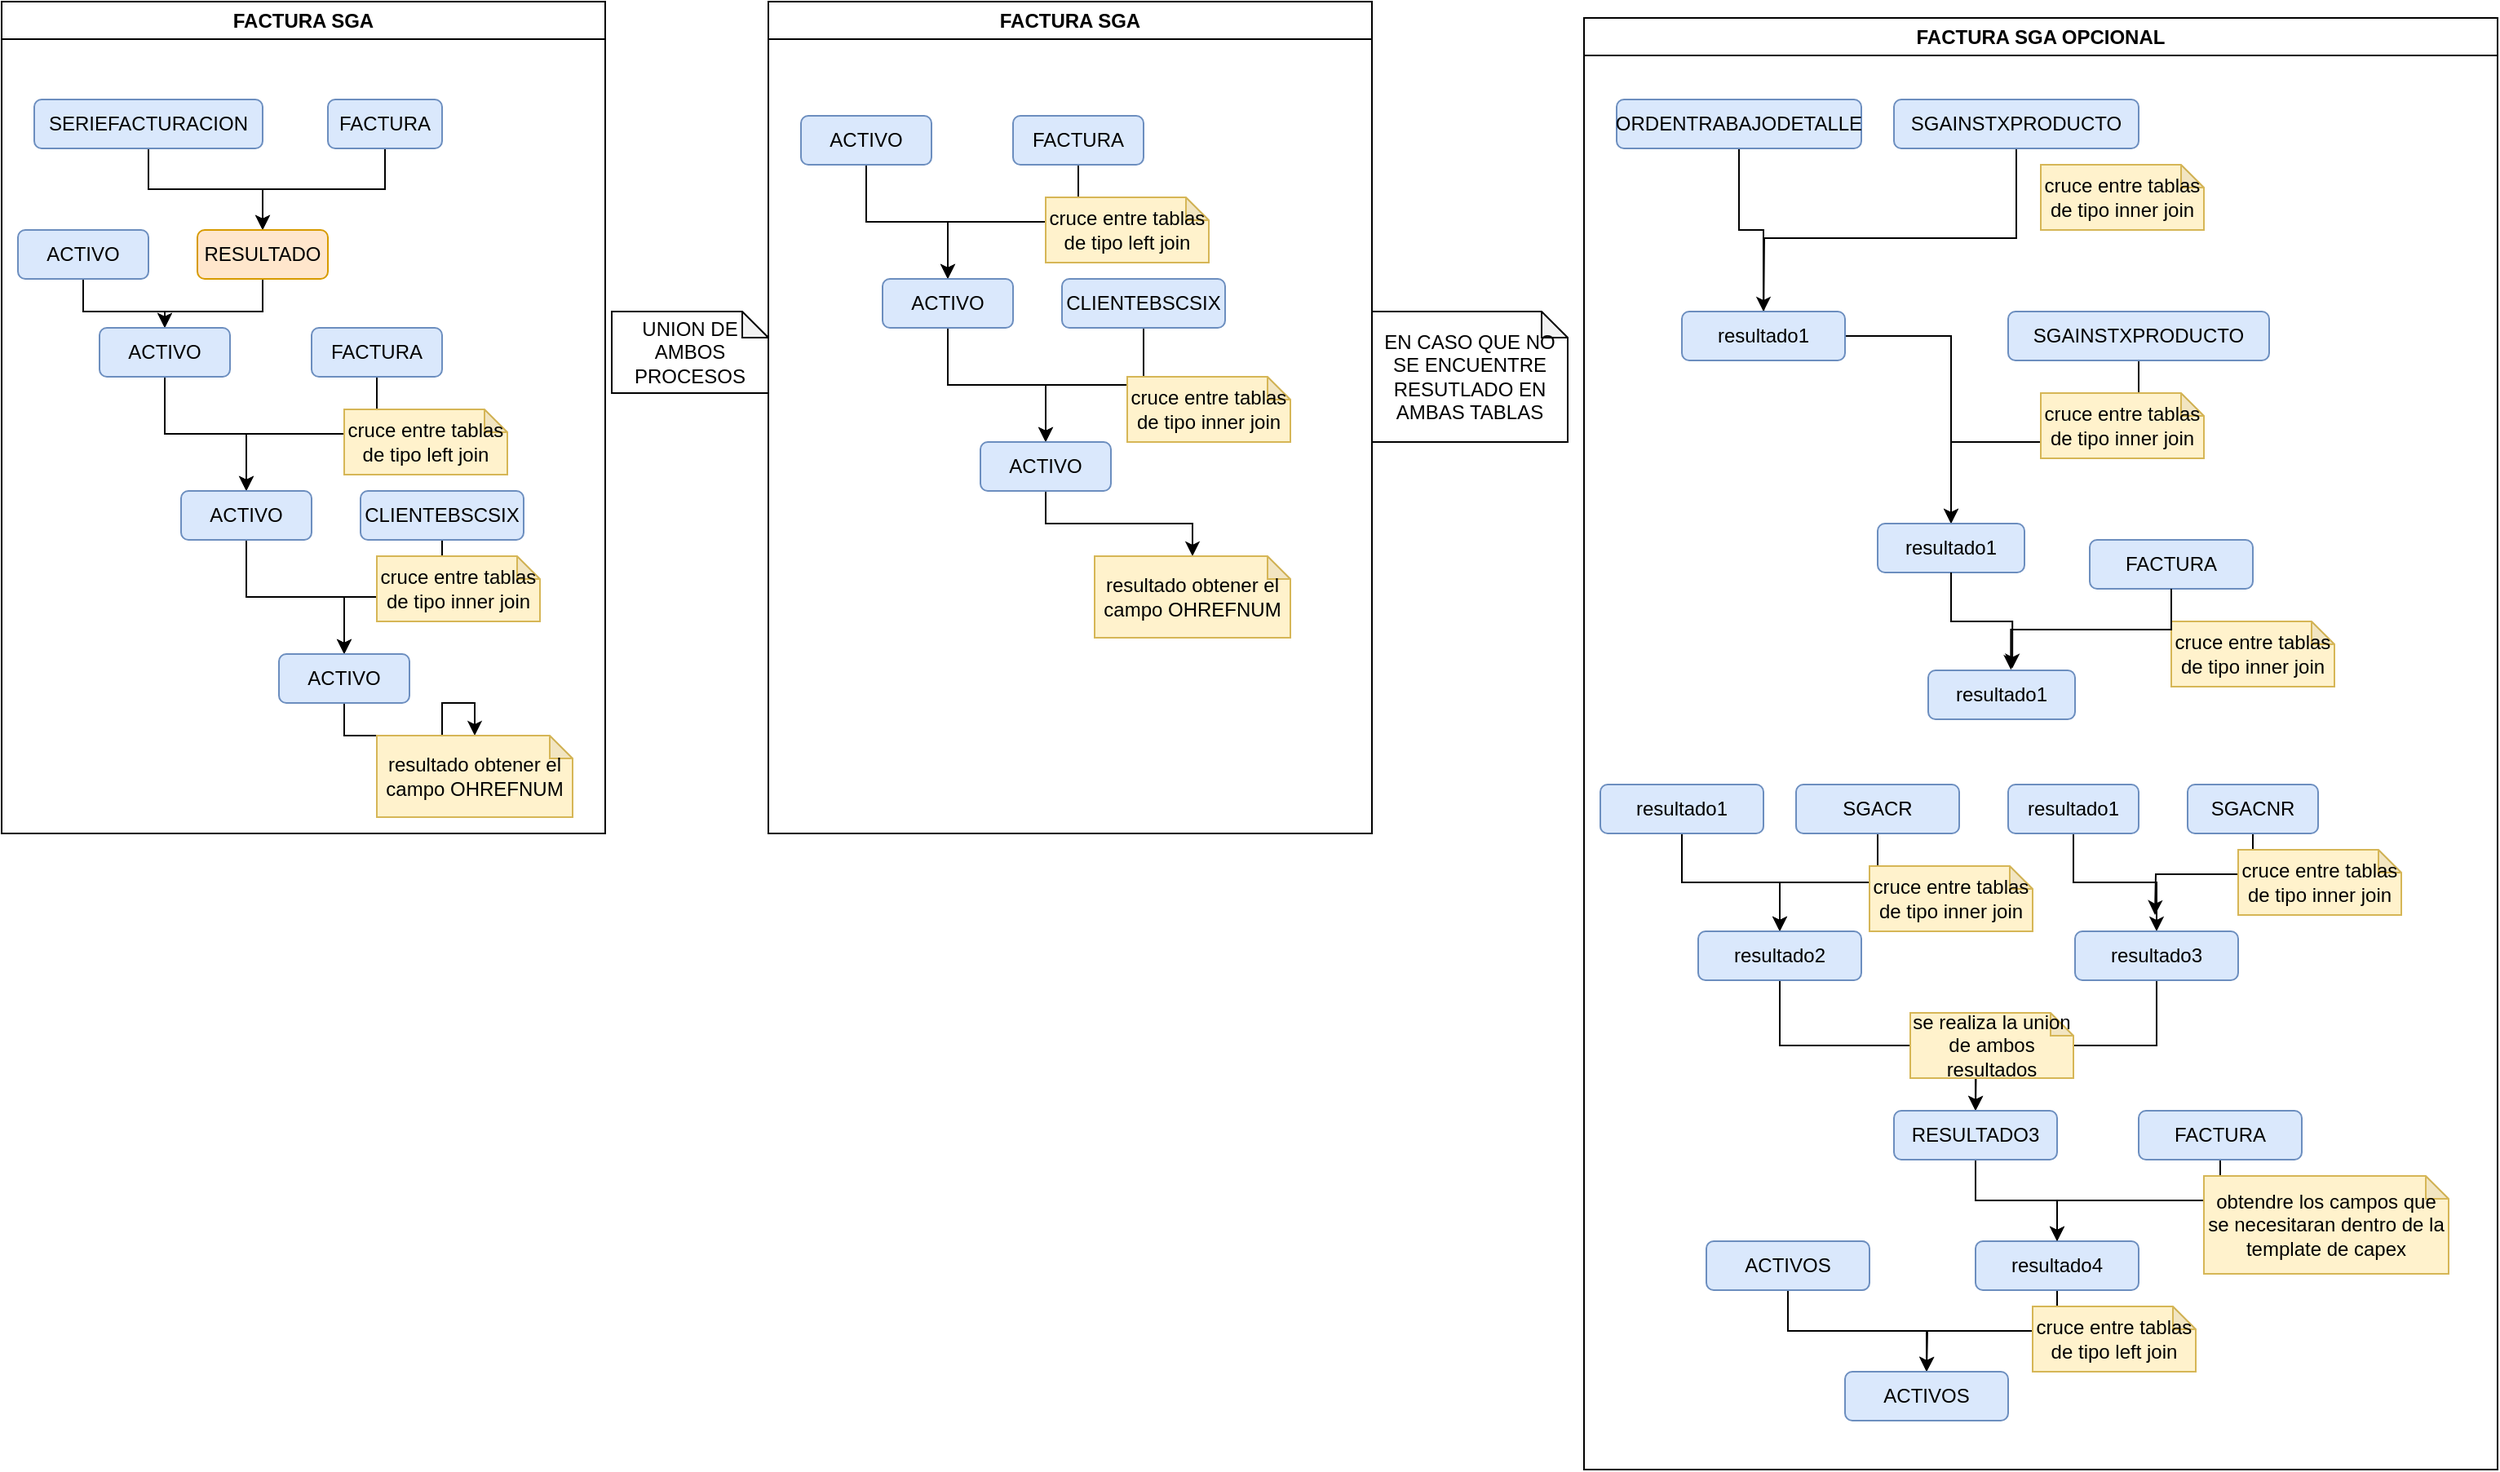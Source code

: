 <mxfile version="23.1.1" type="github">
  <diagram name="Página-1" id="SbahB-Qi3hLQ9L4SPKrd">
    <mxGraphModel dx="1290" dy="530" grid="1" gridSize="10" guides="1" tooltips="1" connect="1" arrows="1" fold="1" page="1" pageScale="1" pageWidth="827" pageHeight="1169" math="0" shadow="0">
      <root>
        <mxCell id="0" />
        <mxCell id="1" parent="0" />
        <mxCell id="XPGF8S2m1e5gA7_soKsU-2" value="FACTURA SGA" style="swimlane;whiteSpace=wrap;html=1;" vertex="1" parent="1">
          <mxGeometry x="40" y="30" width="370" height="510" as="geometry" />
        </mxCell>
        <mxCell id="XPGF8S2m1e5gA7_soKsU-9" style="edgeStyle=orthogonalEdgeStyle;rounded=0;orthogonalLoop=1;jettySize=auto;html=1;entryX=0.5;entryY=0;entryDx=0;entryDy=0;" edge="1" parent="XPGF8S2m1e5gA7_soKsU-2" source="XPGF8S2m1e5gA7_soKsU-4" target="XPGF8S2m1e5gA7_soKsU-7">
          <mxGeometry relative="1" as="geometry" />
        </mxCell>
        <mxCell id="XPGF8S2m1e5gA7_soKsU-4" value="&lt;p style=&quot;language:es-PE;margin-top:0pt;margin-bottom:0pt;margin-left:0in;&lt;br/&gt;text-indent:0in;text-align:left&quot;&gt;SERIEFACTURACION&lt;/p&gt;" style="rounded=1;whiteSpace=wrap;html=1;fillColor=#dae8fc;strokeColor=#6c8ebf;" vertex="1" parent="XPGF8S2m1e5gA7_soKsU-2">
          <mxGeometry x="20" y="60" width="140" height="30" as="geometry" />
        </mxCell>
        <mxCell id="XPGF8S2m1e5gA7_soKsU-8" style="edgeStyle=orthogonalEdgeStyle;rounded=0;orthogonalLoop=1;jettySize=auto;html=1;" edge="1" parent="XPGF8S2m1e5gA7_soKsU-2" source="XPGF8S2m1e5gA7_soKsU-5" target="XPGF8S2m1e5gA7_soKsU-7">
          <mxGeometry relative="1" as="geometry" />
        </mxCell>
        <mxCell id="XPGF8S2m1e5gA7_soKsU-5" value="&lt;p style=&quot;language:es-PE;margin-top:0pt;margin-bottom:0pt;margin-left:0in;&lt;br/&gt;text-indent:0in;text-align:left&quot;&gt;FACTURA&lt;/p&gt;" style="rounded=1;whiteSpace=wrap;html=1;fillColor=#dae8fc;strokeColor=#6c8ebf;" vertex="1" parent="XPGF8S2m1e5gA7_soKsU-2">
          <mxGeometry x="200" y="60" width="70" height="30" as="geometry" />
        </mxCell>
        <mxCell id="XPGF8S2m1e5gA7_soKsU-15" style="edgeStyle=orthogonalEdgeStyle;rounded=0;orthogonalLoop=1;jettySize=auto;html=1;" edge="1" parent="XPGF8S2m1e5gA7_soKsU-2" source="XPGF8S2m1e5gA7_soKsU-7" target="XPGF8S2m1e5gA7_soKsU-13">
          <mxGeometry relative="1" as="geometry" />
        </mxCell>
        <mxCell id="XPGF8S2m1e5gA7_soKsU-7" value="RESULTADO" style="rounded=1;whiteSpace=wrap;html=1;fillColor=#ffe6cc;strokeColor=#d79b00;" vertex="1" parent="XPGF8S2m1e5gA7_soKsU-2">
          <mxGeometry x="120" y="140" width="80" height="30" as="geometry" />
        </mxCell>
        <mxCell id="XPGF8S2m1e5gA7_soKsU-14" style="edgeStyle=orthogonalEdgeStyle;rounded=0;orthogonalLoop=1;jettySize=auto;html=1;entryX=0.5;entryY=0;entryDx=0;entryDy=0;" edge="1" parent="XPGF8S2m1e5gA7_soKsU-2" source="XPGF8S2m1e5gA7_soKsU-10" target="XPGF8S2m1e5gA7_soKsU-13">
          <mxGeometry relative="1" as="geometry" />
        </mxCell>
        <mxCell id="XPGF8S2m1e5gA7_soKsU-10" value="ACTIVO" style="rounded=1;whiteSpace=wrap;html=1;fillColor=#dae8fc;strokeColor=#6c8ebf;" vertex="1" parent="XPGF8S2m1e5gA7_soKsU-2">
          <mxGeometry x="10" y="140" width="80" height="30" as="geometry" />
        </mxCell>
        <mxCell id="XPGF8S2m1e5gA7_soKsU-18" style="edgeStyle=orthogonalEdgeStyle;rounded=0;orthogonalLoop=1;jettySize=auto;html=1;entryX=0.5;entryY=0;entryDx=0;entryDy=0;" edge="1" parent="XPGF8S2m1e5gA7_soKsU-2" source="XPGF8S2m1e5gA7_soKsU-11" target="XPGF8S2m1e5gA7_soKsU-16">
          <mxGeometry relative="1" as="geometry" />
        </mxCell>
        <mxCell id="XPGF8S2m1e5gA7_soKsU-11" value="FACTURA" style="rounded=1;whiteSpace=wrap;html=1;fillColor=#dae8fc;strokeColor=#6c8ebf;" vertex="1" parent="XPGF8S2m1e5gA7_soKsU-2">
          <mxGeometry x="190" y="200" width="80" height="30" as="geometry" />
        </mxCell>
        <mxCell id="XPGF8S2m1e5gA7_soKsU-17" style="edgeStyle=orthogonalEdgeStyle;rounded=0;orthogonalLoop=1;jettySize=auto;html=1;entryX=0.5;entryY=0;entryDx=0;entryDy=0;" edge="1" parent="XPGF8S2m1e5gA7_soKsU-2" source="XPGF8S2m1e5gA7_soKsU-13" target="XPGF8S2m1e5gA7_soKsU-16">
          <mxGeometry relative="1" as="geometry" />
        </mxCell>
        <mxCell id="XPGF8S2m1e5gA7_soKsU-13" value="ACTIVO" style="rounded=1;whiteSpace=wrap;html=1;fillColor=#dae8fc;strokeColor=#6c8ebf;" vertex="1" parent="XPGF8S2m1e5gA7_soKsU-2">
          <mxGeometry x="60" y="200" width="80" height="30" as="geometry" />
        </mxCell>
        <mxCell id="XPGF8S2m1e5gA7_soKsU-23" style="edgeStyle=orthogonalEdgeStyle;rounded=0;orthogonalLoop=1;jettySize=auto;html=1;entryX=0.5;entryY=0;entryDx=0;entryDy=0;" edge="1" parent="XPGF8S2m1e5gA7_soKsU-2" source="XPGF8S2m1e5gA7_soKsU-16" target="XPGF8S2m1e5gA7_soKsU-22">
          <mxGeometry relative="1" as="geometry" />
        </mxCell>
        <mxCell id="XPGF8S2m1e5gA7_soKsU-16" value="ACTIVO" style="rounded=1;whiteSpace=wrap;html=1;fillColor=#dae8fc;strokeColor=#6c8ebf;" vertex="1" parent="XPGF8S2m1e5gA7_soKsU-2">
          <mxGeometry x="110" y="300" width="80" height="30" as="geometry" />
        </mxCell>
        <mxCell id="XPGF8S2m1e5gA7_soKsU-24" style="edgeStyle=orthogonalEdgeStyle;rounded=0;orthogonalLoop=1;jettySize=auto;html=1;entryX=0.5;entryY=0;entryDx=0;entryDy=0;" edge="1" parent="XPGF8S2m1e5gA7_soKsU-2" source="XPGF8S2m1e5gA7_soKsU-19" target="XPGF8S2m1e5gA7_soKsU-22">
          <mxGeometry relative="1" as="geometry" />
        </mxCell>
        <mxCell id="XPGF8S2m1e5gA7_soKsU-19" value="CLIENTEBSCSIX" style="rounded=1;whiteSpace=wrap;html=1;fillColor=#dae8fc;strokeColor=#6c8ebf;" vertex="1" parent="XPGF8S2m1e5gA7_soKsU-2">
          <mxGeometry x="220" y="300" width="100" height="30" as="geometry" />
        </mxCell>
        <mxCell id="XPGF8S2m1e5gA7_soKsU-27" style="edgeStyle=orthogonalEdgeStyle;rounded=0;orthogonalLoop=1;jettySize=auto;html=1;" edge="1" parent="XPGF8S2m1e5gA7_soKsU-2" source="XPGF8S2m1e5gA7_soKsU-22" target="XPGF8S2m1e5gA7_soKsU-26">
          <mxGeometry relative="1" as="geometry" />
        </mxCell>
        <mxCell id="XPGF8S2m1e5gA7_soKsU-22" value="ACTIVO" style="rounded=1;whiteSpace=wrap;html=1;fillColor=#dae8fc;strokeColor=#6c8ebf;" vertex="1" parent="XPGF8S2m1e5gA7_soKsU-2">
          <mxGeometry x="170" y="400" width="80" height="30" as="geometry" />
        </mxCell>
        <mxCell id="XPGF8S2m1e5gA7_soKsU-26" value="resultado obtener el campo&amp;nbsp;OHREFNUM" style="shape=note;whiteSpace=wrap;html=1;backgroundOutline=1;darkOpacity=0.05;size=14;fillColor=#fff2cc;strokeColor=#d6b656;" vertex="1" parent="XPGF8S2m1e5gA7_soKsU-2">
          <mxGeometry x="230" y="450" width="120" height="50" as="geometry" />
        </mxCell>
        <mxCell id="XPGF8S2m1e5gA7_soKsU-56" value="cruce entre tablas de tipo left join" style="shape=note;whiteSpace=wrap;html=1;backgroundOutline=1;darkOpacity=0.05;size=14;fillColor=#fff2cc;strokeColor=#d6b656;" vertex="1" parent="XPGF8S2m1e5gA7_soKsU-2">
          <mxGeometry x="210" y="250" width="100" height="40" as="geometry" />
        </mxCell>
        <mxCell id="XPGF8S2m1e5gA7_soKsU-57" value="cruce entre tablas de tipo inner join" style="shape=note;whiteSpace=wrap;html=1;backgroundOutline=1;darkOpacity=0.05;size=14;fillColor=#fff2cc;strokeColor=#d6b656;" vertex="1" parent="XPGF8S2m1e5gA7_soKsU-2">
          <mxGeometry x="230" y="340" width="100" height="40" as="geometry" />
        </mxCell>
        <mxCell id="XPGF8S2m1e5gA7_soKsU-29" value="FACTURA SGA" style="swimlane;whiteSpace=wrap;html=1;" vertex="1" parent="1">
          <mxGeometry x="510" y="30" width="370" height="510" as="geometry" />
        </mxCell>
        <mxCell id="XPGF8S2m1e5gA7_soKsU-38" style="edgeStyle=orthogonalEdgeStyle;rounded=0;orthogonalLoop=1;jettySize=auto;html=1;entryX=0.5;entryY=0;entryDx=0;entryDy=0;" edge="1" parent="XPGF8S2m1e5gA7_soKsU-29" source="XPGF8S2m1e5gA7_soKsU-39" target="XPGF8S2m1e5gA7_soKsU-43">
          <mxGeometry relative="1" as="geometry" />
        </mxCell>
        <mxCell id="XPGF8S2m1e5gA7_soKsU-39" value="FACTURA" style="rounded=1;whiteSpace=wrap;html=1;fillColor=#dae8fc;strokeColor=#6c8ebf;" vertex="1" parent="XPGF8S2m1e5gA7_soKsU-29">
          <mxGeometry x="150" y="70" width="80" height="30" as="geometry" />
        </mxCell>
        <mxCell id="XPGF8S2m1e5gA7_soKsU-40" style="edgeStyle=orthogonalEdgeStyle;rounded=0;orthogonalLoop=1;jettySize=auto;html=1;entryX=0.5;entryY=0;entryDx=0;entryDy=0;" edge="1" parent="XPGF8S2m1e5gA7_soKsU-29" source="XPGF8S2m1e5gA7_soKsU-41" target="XPGF8S2m1e5gA7_soKsU-43">
          <mxGeometry relative="1" as="geometry" />
        </mxCell>
        <mxCell id="XPGF8S2m1e5gA7_soKsU-41" value="ACTIVO" style="rounded=1;whiteSpace=wrap;html=1;fillColor=#dae8fc;strokeColor=#6c8ebf;" vertex="1" parent="XPGF8S2m1e5gA7_soKsU-29">
          <mxGeometry x="20" y="70" width="80" height="30" as="geometry" />
        </mxCell>
        <mxCell id="XPGF8S2m1e5gA7_soKsU-42" style="edgeStyle=orthogonalEdgeStyle;rounded=0;orthogonalLoop=1;jettySize=auto;html=1;entryX=0.5;entryY=0;entryDx=0;entryDy=0;" edge="1" parent="XPGF8S2m1e5gA7_soKsU-29" source="XPGF8S2m1e5gA7_soKsU-43" target="XPGF8S2m1e5gA7_soKsU-48">
          <mxGeometry relative="1" as="geometry" />
        </mxCell>
        <mxCell id="XPGF8S2m1e5gA7_soKsU-43" value="ACTIVO" style="rounded=1;whiteSpace=wrap;html=1;fillColor=#dae8fc;strokeColor=#6c8ebf;" vertex="1" parent="XPGF8S2m1e5gA7_soKsU-29">
          <mxGeometry x="70" y="170" width="80" height="30" as="geometry" />
        </mxCell>
        <mxCell id="XPGF8S2m1e5gA7_soKsU-44" style="edgeStyle=orthogonalEdgeStyle;rounded=0;orthogonalLoop=1;jettySize=auto;html=1;entryX=0.5;entryY=0;entryDx=0;entryDy=0;" edge="1" parent="XPGF8S2m1e5gA7_soKsU-29" source="XPGF8S2m1e5gA7_soKsU-45" target="XPGF8S2m1e5gA7_soKsU-48">
          <mxGeometry relative="1" as="geometry" />
        </mxCell>
        <mxCell id="XPGF8S2m1e5gA7_soKsU-45" value="CLIENTEBSCSIX" style="rounded=1;whiteSpace=wrap;html=1;fillColor=#dae8fc;strokeColor=#6c8ebf;" vertex="1" parent="XPGF8S2m1e5gA7_soKsU-29">
          <mxGeometry x="180" y="170" width="100" height="30" as="geometry" />
        </mxCell>
        <mxCell id="XPGF8S2m1e5gA7_soKsU-46" value="cruce entre tablas de tipo left join" style="shape=note;whiteSpace=wrap;html=1;backgroundOutline=1;darkOpacity=0.05;size=14;fillColor=#fff2cc;strokeColor=#d6b656;" vertex="1" parent="XPGF8S2m1e5gA7_soKsU-29">
          <mxGeometry x="170" y="120" width="100" height="40" as="geometry" />
        </mxCell>
        <mxCell id="XPGF8S2m1e5gA7_soKsU-47" style="edgeStyle=orthogonalEdgeStyle;rounded=0;orthogonalLoop=1;jettySize=auto;html=1;" edge="1" parent="XPGF8S2m1e5gA7_soKsU-29" source="XPGF8S2m1e5gA7_soKsU-48" target="XPGF8S2m1e5gA7_soKsU-50">
          <mxGeometry relative="1" as="geometry" />
        </mxCell>
        <mxCell id="XPGF8S2m1e5gA7_soKsU-48" value="ACTIVO" style="rounded=1;whiteSpace=wrap;html=1;fillColor=#dae8fc;strokeColor=#6c8ebf;" vertex="1" parent="XPGF8S2m1e5gA7_soKsU-29">
          <mxGeometry x="130" y="270" width="80" height="30" as="geometry" />
        </mxCell>
        <mxCell id="XPGF8S2m1e5gA7_soKsU-50" value="resultado obtener el campo&amp;nbsp;OHREFNUM" style="shape=note;whiteSpace=wrap;html=1;backgroundOutline=1;darkOpacity=0.05;size=14;fillColor=#fff2cc;strokeColor=#d6b656;" vertex="1" parent="XPGF8S2m1e5gA7_soKsU-29">
          <mxGeometry x="200" y="340" width="120" height="50" as="geometry" />
        </mxCell>
        <mxCell id="XPGF8S2m1e5gA7_soKsU-55" value="cruce entre tablas de tipo inner join" style="shape=note;whiteSpace=wrap;html=1;backgroundOutline=1;darkOpacity=0.05;size=14;fillColor=#fff2cc;strokeColor=#d6b656;" vertex="1" parent="XPGF8S2m1e5gA7_soKsU-29">
          <mxGeometry x="220" y="230" width="100" height="40" as="geometry" />
        </mxCell>
        <mxCell id="XPGF8S2m1e5gA7_soKsU-53" value="FACTURA SGA OPCIONAL" style="swimlane;whiteSpace=wrap;html=1;startSize=23;" vertex="1" parent="1">
          <mxGeometry x="1010" y="40" width="560" height="890" as="geometry" />
        </mxCell>
        <mxCell id="XPGF8S2m1e5gA7_soKsU-96" style="edgeStyle=orthogonalEdgeStyle;rounded=0;orthogonalLoop=1;jettySize=auto;html=1;exitX=0.5;exitY=1;exitDx=0;exitDy=0;" edge="1" parent="XPGF8S2m1e5gA7_soKsU-53" source="XPGF8S2m1e5gA7_soKsU-58" target="XPGF8S2m1e5gA7_soKsU-60">
          <mxGeometry relative="1" as="geometry" />
        </mxCell>
        <mxCell id="XPGF8S2m1e5gA7_soKsU-58" value="ORDENTRABAJODETALLE" style="rounded=1;whiteSpace=wrap;html=1;fillColor=#dae8fc;strokeColor=#6c8ebf;" vertex="1" parent="XPGF8S2m1e5gA7_soKsU-53">
          <mxGeometry x="20" y="50" width="150" height="30" as="geometry" />
        </mxCell>
        <mxCell id="XPGF8S2m1e5gA7_soKsU-97" style="edgeStyle=orthogonalEdgeStyle;rounded=0;orthogonalLoop=1;jettySize=auto;html=1;exitX=0.5;exitY=1;exitDx=0;exitDy=0;" edge="1" parent="XPGF8S2m1e5gA7_soKsU-53" source="XPGF8S2m1e5gA7_soKsU-59">
          <mxGeometry relative="1" as="geometry">
            <mxPoint x="110" y="190" as="targetPoint" />
          </mxGeometry>
        </mxCell>
        <mxCell id="XPGF8S2m1e5gA7_soKsU-59" value="SGAINSTXPRODUCTO" style="rounded=1;whiteSpace=wrap;html=1;fillColor=#dae8fc;strokeColor=#6c8ebf;" vertex="1" parent="XPGF8S2m1e5gA7_soKsU-53">
          <mxGeometry x="190" y="50" width="150" height="30" as="geometry" />
        </mxCell>
        <mxCell id="XPGF8S2m1e5gA7_soKsU-66" style="edgeStyle=orthogonalEdgeStyle;rounded=0;orthogonalLoop=1;jettySize=auto;html=1;entryX=0.5;entryY=0;entryDx=0;entryDy=0;" edge="1" parent="XPGF8S2m1e5gA7_soKsU-53" source="XPGF8S2m1e5gA7_soKsU-60" target="XPGF8S2m1e5gA7_soKsU-65">
          <mxGeometry relative="1" as="geometry" />
        </mxCell>
        <mxCell id="XPGF8S2m1e5gA7_soKsU-60" value="resultado1" style="rounded=1;whiteSpace=wrap;html=1;fillColor=#dae8fc;strokeColor=#6c8ebf;" vertex="1" parent="XPGF8S2m1e5gA7_soKsU-53">
          <mxGeometry x="60" y="180" width="100" height="30" as="geometry" />
        </mxCell>
        <mxCell id="XPGF8S2m1e5gA7_soKsU-63" value="cruce entre tablas de tipo inner join" style="shape=note;whiteSpace=wrap;html=1;backgroundOutline=1;darkOpacity=0.05;size=14;fillColor=#fff2cc;strokeColor=#d6b656;" vertex="1" parent="XPGF8S2m1e5gA7_soKsU-53">
          <mxGeometry x="280" y="90" width="100" height="40" as="geometry" />
        </mxCell>
        <mxCell id="XPGF8S2m1e5gA7_soKsU-67" style="edgeStyle=orthogonalEdgeStyle;rounded=0;orthogonalLoop=1;jettySize=auto;html=1;" edge="1" parent="XPGF8S2m1e5gA7_soKsU-53" source="XPGF8S2m1e5gA7_soKsU-64" target="XPGF8S2m1e5gA7_soKsU-65">
          <mxGeometry relative="1" as="geometry" />
        </mxCell>
        <mxCell id="XPGF8S2m1e5gA7_soKsU-64" value="SGAINSTXPRODUCTO" style="rounded=1;whiteSpace=wrap;html=1;fillColor=#dae8fc;strokeColor=#6c8ebf;" vertex="1" parent="XPGF8S2m1e5gA7_soKsU-53">
          <mxGeometry x="260" y="180" width="160" height="30" as="geometry" />
        </mxCell>
        <mxCell id="XPGF8S2m1e5gA7_soKsU-65" value="resultado1" style="rounded=1;whiteSpace=wrap;html=1;fillColor=#dae8fc;strokeColor=#6c8ebf;" vertex="1" parent="XPGF8S2m1e5gA7_soKsU-53">
          <mxGeometry x="180" y="310" width="90" height="30" as="geometry" />
        </mxCell>
        <mxCell id="XPGF8S2m1e5gA7_soKsU-68" value="cruce entre tablas de tipo inner join" style="shape=note;whiteSpace=wrap;html=1;backgroundOutline=1;darkOpacity=0.05;size=14;fillColor=#fff2cc;strokeColor=#d6b656;" vertex="1" parent="XPGF8S2m1e5gA7_soKsU-53">
          <mxGeometry x="280" y="230" width="100" height="40" as="geometry" />
        </mxCell>
        <mxCell id="XPGF8S2m1e5gA7_soKsU-69" value="FACTURA" style="rounded=1;whiteSpace=wrap;html=1;fillColor=#dae8fc;strokeColor=#6c8ebf;" vertex="1" parent="XPGF8S2m1e5gA7_soKsU-53">
          <mxGeometry x="310" y="320" width="100" height="30" as="geometry" />
        </mxCell>
        <mxCell id="XPGF8S2m1e5gA7_soKsU-70" value="resultado1" style="rounded=1;whiteSpace=wrap;html=1;fillColor=#dae8fc;strokeColor=#6c8ebf;" vertex="1" parent="XPGF8S2m1e5gA7_soKsU-53">
          <mxGeometry x="211" y="400" width="90" height="30" as="geometry" />
        </mxCell>
        <mxCell id="XPGF8S2m1e5gA7_soKsU-71" value="cruce entre tablas de tipo inner join" style="shape=note;whiteSpace=wrap;html=1;backgroundOutline=1;darkOpacity=0.05;size=14;fillColor=#fff2cc;strokeColor=#d6b656;" vertex="1" parent="XPGF8S2m1e5gA7_soKsU-53">
          <mxGeometry x="360" y="370" width="100" height="40" as="geometry" />
        </mxCell>
        <mxCell id="XPGF8S2m1e5gA7_soKsU-72" style="edgeStyle=orthogonalEdgeStyle;rounded=0;orthogonalLoop=1;jettySize=auto;html=1;entryX=0.573;entryY=-0.04;entryDx=0;entryDy=0;entryPerimeter=0;" edge="1" parent="XPGF8S2m1e5gA7_soKsU-53" source="XPGF8S2m1e5gA7_soKsU-65" target="XPGF8S2m1e5gA7_soKsU-70">
          <mxGeometry relative="1" as="geometry" />
        </mxCell>
        <mxCell id="XPGF8S2m1e5gA7_soKsU-73" style="edgeStyle=orthogonalEdgeStyle;rounded=0;orthogonalLoop=1;jettySize=auto;html=1;exitX=0.5;exitY=1;exitDx=0;exitDy=0;entryX=0.563;entryY=-0.013;entryDx=0;entryDy=0;entryPerimeter=0;" edge="1" parent="XPGF8S2m1e5gA7_soKsU-53" source="XPGF8S2m1e5gA7_soKsU-69" target="XPGF8S2m1e5gA7_soKsU-70">
          <mxGeometry relative="1" as="geometry" />
        </mxCell>
        <mxCell id="XPGF8S2m1e5gA7_soKsU-81" style="edgeStyle=orthogonalEdgeStyle;rounded=0;orthogonalLoop=1;jettySize=auto;html=1;exitX=0.5;exitY=1;exitDx=0;exitDy=0;entryX=0.5;entryY=0;entryDx=0;entryDy=0;" edge="1" parent="XPGF8S2m1e5gA7_soKsU-53" source="XPGF8S2m1e5gA7_soKsU-74" target="XPGF8S2m1e5gA7_soKsU-79">
          <mxGeometry relative="1" as="geometry" />
        </mxCell>
        <mxCell id="XPGF8S2m1e5gA7_soKsU-74" value="resultado1" style="rounded=1;whiteSpace=wrap;html=1;fillColor=#dae8fc;strokeColor=#6c8ebf;" vertex="1" parent="XPGF8S2m1e5gA7_soKsU-53">
          <mxGeometry x="10" y="470" width="100" height="30" as="geometry" />
        </mxCell>
        <mxCell id="XPGF8S2m1e5gA7_soKsU-82" style="edgeStyle=orthogonalEdgeStyle;rounded=0;orthogonalLoop=1;jettySize=auto;html=1;exitX=0.5;exitY=1;exitDx=0;exitDy=0;entryX=0.5;entryY=0;entryDx=0;entryDy=0;" edge="1" parent="XPGF8S2m1e5gA7_soKsU-53" source="XPGF8S2m1e5gA7_soKsU-75" target="XPGF8S2m1e5gA7_soKsU-79">
          <mxGeometry relative="1" as="geometry" />
        </mxCell>
        <mxCell id="XPGF8S2m1e5gA7_soKsU-75" value="SGACR" style="rounded=1;whiteSpace=wrap;html=1;fillColor=#dae8fc;strokeColor=#6c8ebf;" vertex="1" parent="XPGF8S2m1e5gA7_soKsU-53">
          <mxGeometry x="130" y="470" width="100" height="30" as="geometry" />
        </mxCell>
        <mxCell id="XPGF8S2m1e5gA7_soKsU-84" style="edgeStyle=orthogonalEdgeStyle;rounded=0;orthogonalLoop=1;jettySize=auto;html=1;exitX=0.5;exitY=1;exitDx=0;exitDy=0;" edge="1" parent="XPGF8S2m1e5gA7_soKsU-53" source="XPGF8S2m1e5gA7_soKsU-77">
          <mxGeometry relative="1" as="geometry">
            <mxPoint x="350" y="550" as="targetPoint" />
          </mxGeometry>
        </mxCell>
        <mxCell id="XPGF8S2m1e5gA7_soKsU-77" value="SGACNR" style="rounded=1;whiteSpace=wrap;html=1;fillColor=#dae8fc;strokeColor=#6c8ebf;" vertex="1" parent="XPGF8S2m1e5gA7_soKsU-53">
          <mxGeometry x="370" y="470" width="80" height="30" as="geometry" />
        </mxCell>
        <mxCell id="XPGF8S2m1e5gA7_soKsU-83" style="edgeStyle=orthogonalEdgeStyle;rounded=0;orthogonalLoop=1;jettySize=auto;html=1;exitX=0.5;exitY=1;exitDx=0;exitDy=0;entryX=0.5;entryY=0;entryDx=0;entryDy=0;" edge="1" parent="XPGF8S2m1e5gA7_soKsU-53" source="XPGF8S2m1e5gA7_soKsU-78" target="XPGF8S2m1e5gA7_soKsU-80">
          <mxGeometry relative="1" as="geometry" />
        </mxCell>
        <mxCell id="XPGF8S2m1e5gA7_soKsU-78" value="resultado1" style="rounded=1;whiteSpace=wrap;html=1;fillColor=#dae8fc;strokeColor=#6c8ebf;" vertex="1" parent="XPGF8S2m1e5gA7_soKsU-53">
          <mxGeometry x="260" y="470" width="80" height="30" as="geometry" />
        </mxCell>
        <mxCell id="XPGF8S2m1e5gA7_soKsU-101" style="edgeStyle=orthogonalEdgeStyle;rounded=0;orthogonalLoop=1;jettySize=auto;html=1;exitX=0.5;exitY=1;exitDx=0;exitDy=0;" edge="1" parent="XPGF8S2m1e5gA7_soKsU-53" source="XPGF8S2m1e5gA7_soKsU-79" target="XPGF8S2m1e5gA7_soKsU-88">
          <mxGeometry relative="1" as="geometry" />
        </mxCell>
        <mxCell id="XPGF8S2m1e5gA7_soKsU-79" value="resultado2" style="rounded=1;whiteSpace=wrap;html=1;fillColor=#dae8fc;strokeColor=#6c8ebf;" vertex="1" parent="XPGF8S2m1e5gA7_soKsU-53">
          <mxGeometry x="70" y="560" width="100" height="30" as="geometry" />
        </mxCell>
        <mxCell id="XPGF8S2m1e5gA7_soKsU-102" style="edgeStyle=orthogonalEdgeStyle;rounded=0;orthogonalLoop=1;jettySize=auto;html=1;exitX=0.5;exitY=1;exitDx=0;exitDy=0;" edge="1" parent="XPGF8S2m1e5gA7_soKsU-53" source="XPGF8S2m1e5gA7_soKsU-80">
          <mxGeometry relative="1" as="geometry">
            <mxPoint x="240" y="670" as="targetPoint" />
          </mxGeometry>
        </mxCell>
        <mxCell id="XPGF8S2m1e5gA7_soKsU-80" value="resultado3" style="rounded=1;whiteSpace=wrap;html=1;fillColor=#dae8fc;strokeColor=#6c8ebf;" vertex="1" parent="XPGF8S2m1e5gA7_soKsU-53">
          <mxGeometry x="301" y="560" width="100" height="30" as="geometry" />
        </mxCell>
        <mxCell id="XPGF8S2m1e5gA7_soKsU-85" value="cruce entre tablas de tipo inner join" style="shape=note;whiteSpace=wrap;html=1;backgroundOutline=1;darkOpacity=0.05;size=14;fillColor=#fff2cc;strokeColor=#d6b656;" vertex="1" parent="XPGF8S2m1e5gA7_soKsU-53">
          <mxGeometry x="175" y="520" width="100" height="40" as="geometry" />
        </mxCell>
        <mxCell id="XPGF8S2m1e5gA7_soKsU-87" value="cruce entre tablas de tipo inner join" style="shape=note;whiteSpace=wrap;html=1;backgroundOutline=1;darkOpacity=0.05;size=14;fillColor=#fff2cc;strokeColor=#d6b656;" vertex="1" parent="XPGF8S2m1e5gA7_soKsU-53">
          <mxGeometry x="401" y="510" width="100" height="40" as="geometry" />
        </mxCell>
        <mxCell id="XPGF8S2m1e5gA7_soKsU-103" style="edgeStyle=orthogonalEdgeStyle;rounded=0;orthogonalLoop=1;jettySize=auto;html=1;exitX=0.5;exitY=1;exitDx=0;exitDy=0;" edge="1" parent="XPGF8S2m1e5gA7_soKsU-53" source="XPGF8S2m1e5gA7_soKsU-88" target="XPGF8S2m1e5gA7_soKsU-98">
          <mxGeometry relative="1" as="geometry" />
        </mxCell>
        <mxCell id="XPGF8S2m1e5gA7_soKsU-88" value="RESULTADO3" style="rounded=1;whiteSpace=wrap;html=1;fillColor=#dae8fc;strokeColor=#6c8ebf;" vertex="1" parent="XPGF8S2m1e5gA7_soKsU-53">
          <mxGeometry x="190" y="670" width="100" height="30" as="geometry" />
        </mxCell>
        <mxCell id="XPGF8S2m1e5gA7_soKsU-95" value="se realiza la union de ambos resultados" style="shape=note;whiteSpace=wrap;html=1;backgroundOutline=1;darkOpacity=0.05;size=14;fillColor=#fff2cc;strokeColor=#d6b656;" vertex="1" parent="XPGF8S2m1e5gA7_soKsU-53">
          <mxGeometry x="200" y="610" width="100" height="40" as="geometry" />
        </mxCell>
        <mxCell id="XPGF8S2m1e5gA7_soKsU-110" style="edgeStyle=orthogonalEdgeStyle;rounded=0;orthogonalLoop=1;jettySize=auto;html=1;exitX=0.5;exitY=1;exitDx=0;exitDy=0;" edge="1" parent="XPGF8S2m1e5gA7_soKsU-53" source="XPGF8S2m1e5gA7_soKsU-98">
          <mxGeometry relative="1" as="geometry">
            <mxPoint x="210" y="830" as="targetPoint" />
          </mxGeometry>
        </mxCell>
        <mxCell id="XPGF8S2m1e5gA7_soKsU-98" value="resultado4" style="rounded=1;whiteSpace=wrap;html=1;fillColor=#dae8fc;strokeColor=#6c8ebf;" vertex="1" parent="XPGF8S2m1e5gA7_soKsU-53">
          <mxGeometry x="240" y="750" width="100" height="30" as="geometry" />
        </mxCell>
        <mxCell id="XPGF8S2m1e5gA7_soKsU-104" style="edgeStyle=orthogonalEdgeStyle;rounded=0;orthogonalLoop=1;jettySize=auto;html=1;exitX=0.5;exitY=1;exitDx=0;exitDy=0;entryX=0.5;entryY=0;entryDx=0;entryDy=0;" edge="1" parent="XPGF8S2m1e5gA7_soKsU-53" source="XPGF8S2m1e5gA7_soKsU-99" target="XPGF8S2m1e5gA7_soKsU-98">
          <mxGeometry relative="1" as="geometry" />
        </mxCell>
        <mxCell id="XPGF8S2m1e5gA7_soKsU-99" value="FACTURA" style="rounded=1;whiteSpace=wrap;html=1;fillColor=#dae8fc;strokeColor=#6c8ebf;" vertex="1" parent="XPGF8S2m1e5gA7_soKsU-53">
          <mxGeometry x="340" y="670" width="100" height="30" as="geometry" />
        </mxCell>
        <mxCell id="XPGF8S2m1e5gA7_soKsU-105" value="obtendre los campos que se necesitaran dentro de la template de capex" style="shape=note;whiteSpace=wrap;html=1;backgroundOutline=1;darkOpacity=0.05;size=14;fillColor=#fff2cc;strokeColor=#d6b656;" vertex="1" parent="XPGF8S2m1e5gA7_soKsU-53">
          <mxGeometry x="380" y="710" width="150" height="60" as="geometry" />
        </mxCell>
        <mxCell id="XPGF8S2m1e5gA7_soKsU-109" style="edgeStyle=orthogonalEdgeStyle;rounded=0;orthogonalLoop=1;jettySize=auto;html=1;entryX=0.5;entryY=0;entryDx=0;entryDy=0;" edge="1" parent="XPGF8S2m1e5gA7_soKsU-53" source="XPGF8S2m1e5gA7_soKsU-106" target="XPGF8S2m1e5gA7_soKsU-107">
          <mxGeometry relative="1" as="geometry" />
        </mxCell>
        <mxCell id="XPGF8S2m1e5gA7_soKsU-106" value="ACTIVOS" style="rounded=1;whiteSpace=wrap;html=1;fillColor=#dae8fc;strokeColor=#6c8ebf;" vertex="1" parent="XPGF8S2m1e5gA7_soKsU-53">
          <mxGeometry x="75" y="750" width="100" height="30" as="geometry" />
        </mxCell>
        <mxCell id="XPGF8S2m1e5gA7_soKsU-107" value="ACTIVOS" style="rounded=1;whiteSpace=wrap;html=1;fillColor=#dae8fc;strokeColor=#6c8ebf;" vertex="1" parent="XPGF8S2m1e5gA7_soKsU-53">
          <mxGeometry x="160" y="830" width="100" height="30" as="geometry" />
        </mxCell>
        <mxCell id="XPGF8S2m1e5gA7_soKsU-108" value="cruce entre tablas de tipo left join" style="shape=note;whiteSpace=wrap;html=1;backgroundOutline=1;darkOpacity=0.05;size=14;fillColor=#fff2cc;strokeColor=#d6b656;" vertex="1" parent="XPGF8S2m1e5gA7_soKsU-53">
          <mxGeometry x="275" y="790" width="100" height="40" as="geometry" />
        </mxCell>
        <mxCell id="XPGF8S2m1e5gA7_soKsU-52" value="UNION DE AMBOS PROCESOS" style="shape=note;whiteSpace=wrap;html=1;backgroundOutline=1;darkOpacity=0.05;size=16;" vertex="1" parent="1">
          <mxGeometry x="414" y="220" width="96" height="50" as="geometry" />
        </mxCell>
        <mxCell id="XPGF8S2m1e5gA7_soKsU-54" value="EN CASO QUE NO SE ENCUENTRE RESUTLADO EN AMBAS TABLAS" style="shape=note;whiteSpace=wrap;html=1;backgroundOutline=1;darkOpacity=0.05;size=16;" vertex="1" parent="1">
          <mxGeometry x="880" y="220" width="120" height="80" as="geometry" />
        </mxCell>
      </root>
    </mxGraphModel>
  </diagram>
</mxfile>
